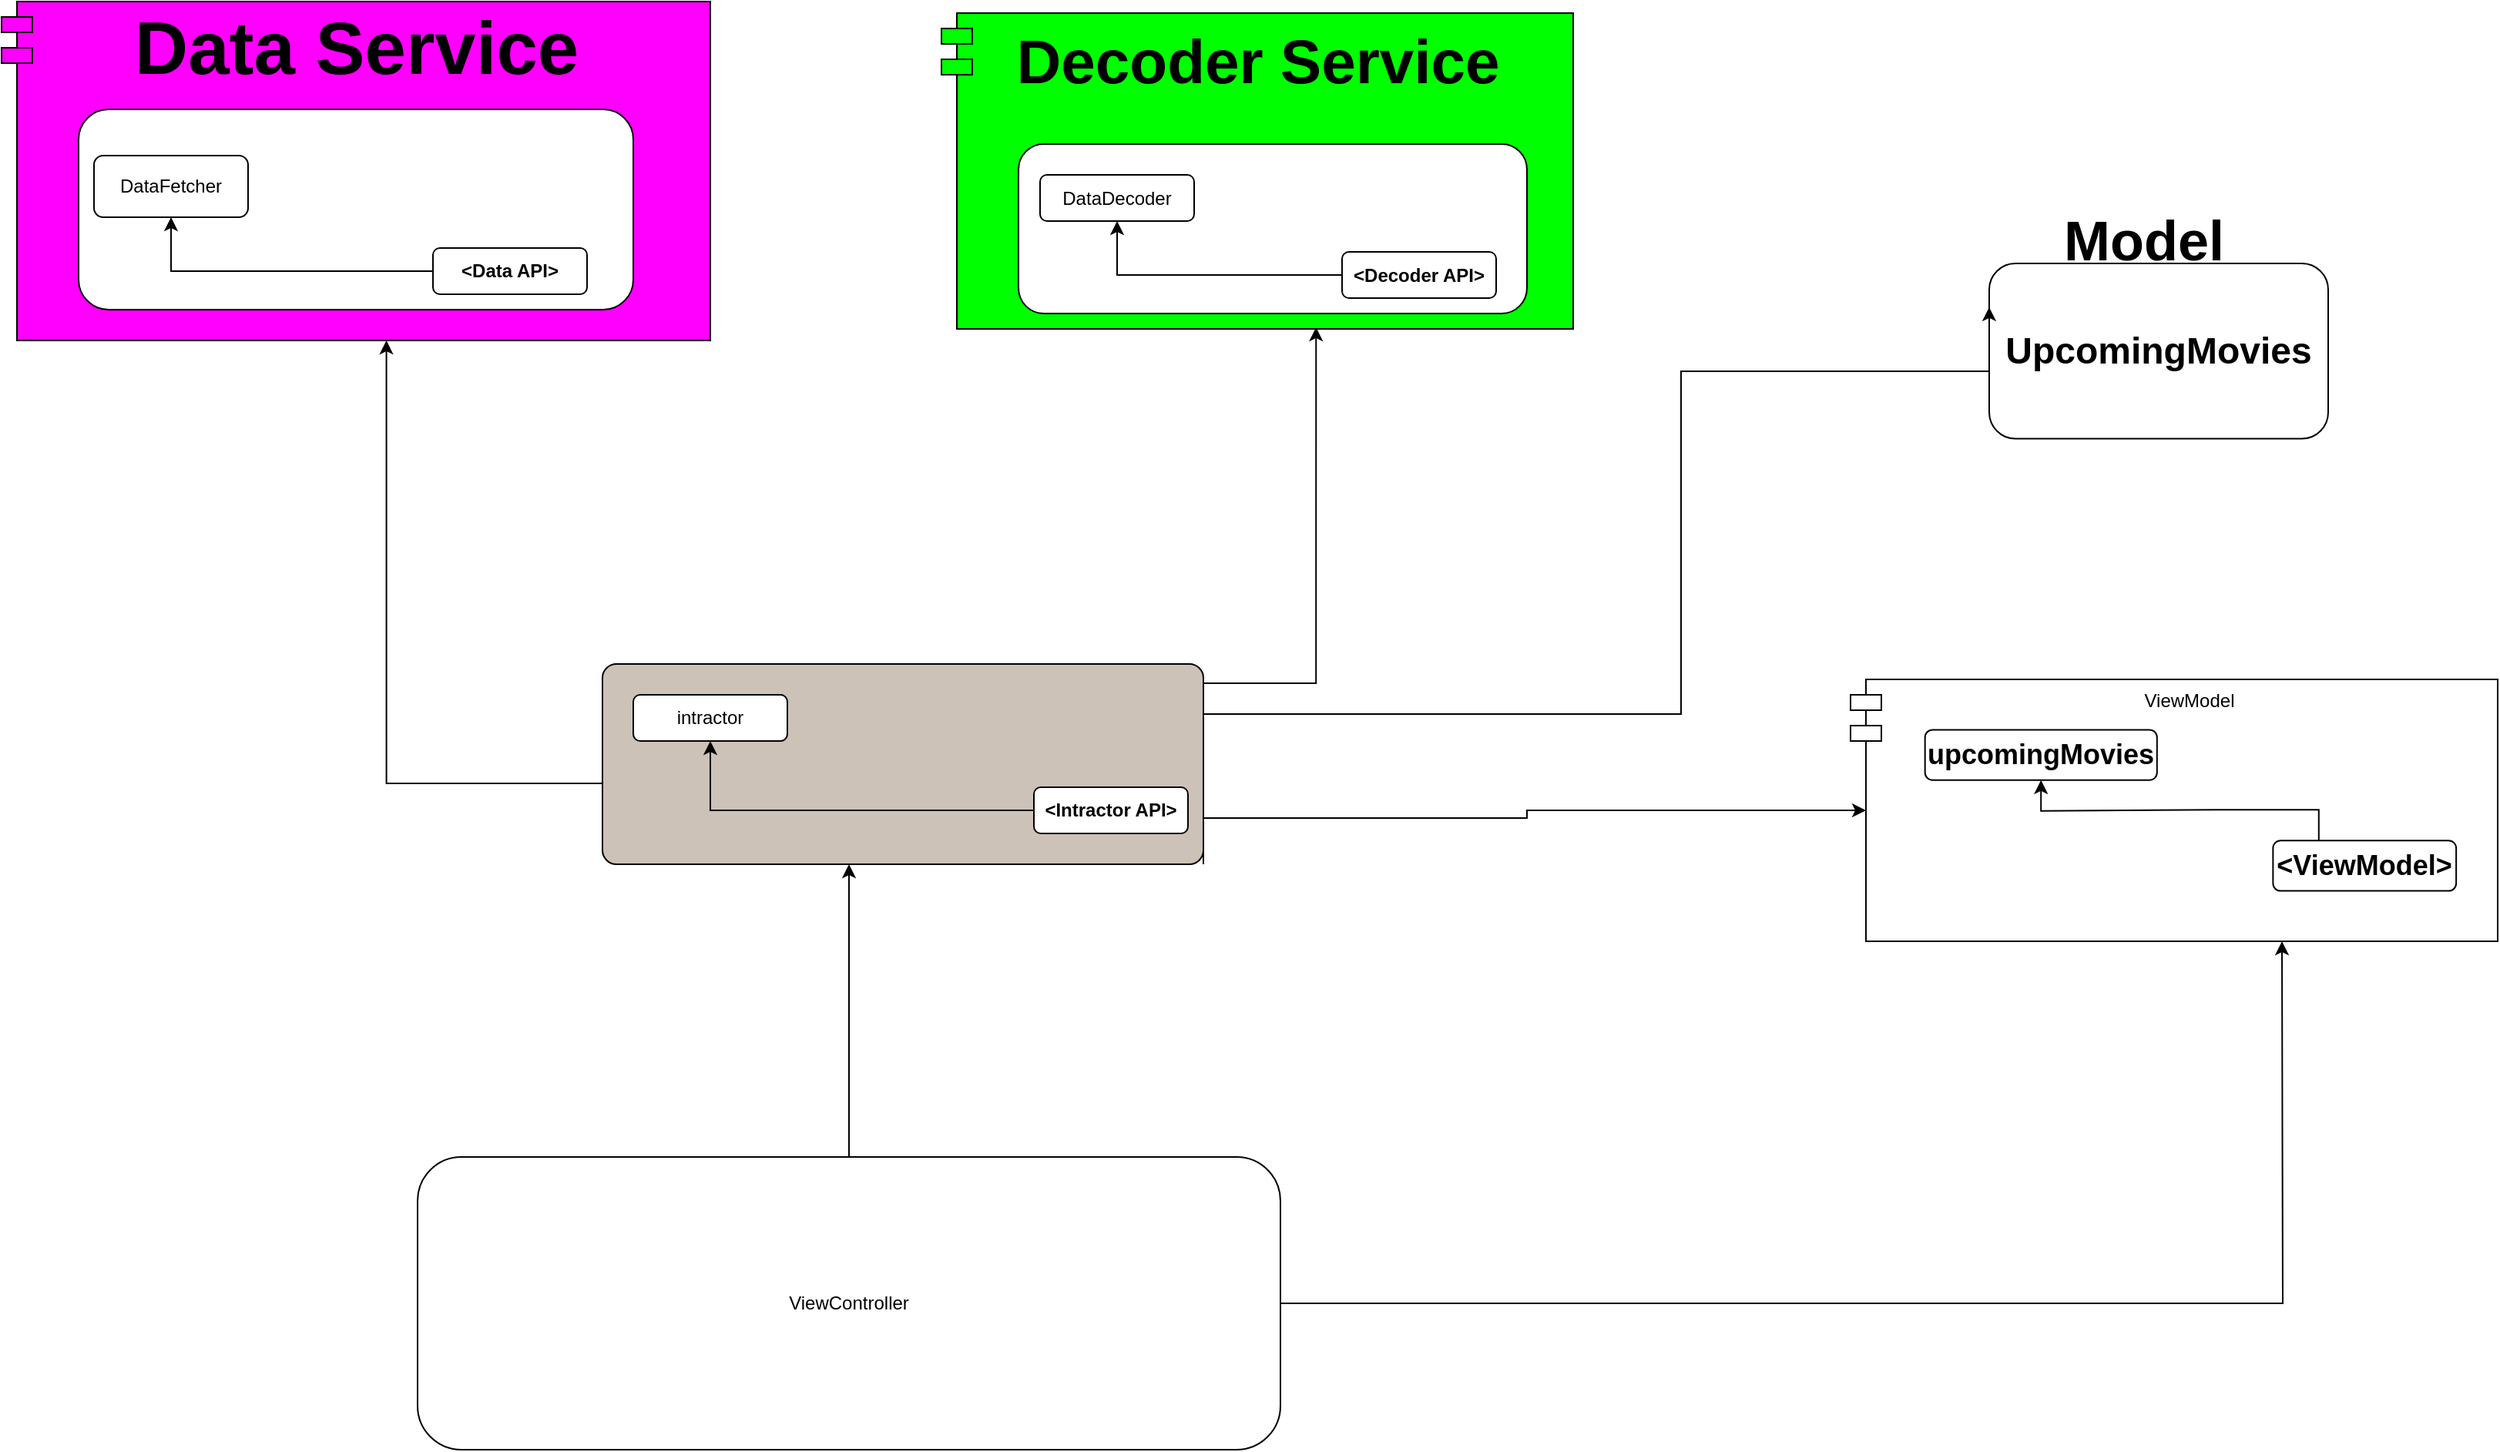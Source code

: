 <mxfile version="14.6.13" type="device" pages="2"><diagram id="UhifSF-42w1qAhomvV2c" name="Page-1"><mxGraphModel dx="3519" dy="2631" grid="1" gridSize="10" guides="1" tooltips="1" connect="1" arrows="1" fold="1" page="1" pageScale="1" pageWidth="827" pageHeight="1169" math="0" shadow="0"><root><mxCell id="0"/><mxCell id="1" parent="0"/><mxCell id="JRCIxCBR2UM5vP3-toow-10" style="edgeStyle=orthogonalEdgeStyle;rounded=0;orthogonalLoop=1;jettySize=auto;html=1;entryX=0.593;entryY=0.995;entryDx=0;entryDy=0;entryPerimeter=0;" parent="1" source="JRCIxCBR2UM5vP3-toow-3" target="JRCIxCBR2UM5vP3-toow-49" edge="1"><mxGeometry relative="1" as="geometry"><mxPoint x="10" y="-726.5" as="targetPoint"/><Array as="points"><mxPoint x="10" y="-677.5"/><mxPoint x="43" y="-677.5"/></Array></mxGeometry></mxCell><mxCell id="JRCIxCBR2UM5vP3-toow-11" style="edgeStyle=orthogonalEdgeStyle;rounded=0;orthogonalLoop=1;jettySize=auto;html=1;entryX=0.543;entryY=1;entryDx=0;entryDy=0;entryPerimeter=0;" parent="1" source="JRCIxCBR2UM5vP3-toow-3" target="JRCIxCBR2UM5vP3-toow-34" edge="1"><mxGeometry relative="1" as="geometry"><mxPoint x="-550" y="-697.5" as="targetPoint"/><Array as="points"><mxPoint x="-560" y="-612.5"/></Array></mxGeometry></mxCell><mxCell id="doRQIKTfhAvHuFWZN_qX-1" style="edgeStyle=orthogonalEdgeStyle;rounded=0;orthogonalLoop=1;jettySize=auto;html=1;" parent="1" source="JRCIxCBR2UM5vP3-toow-6" target="JRCIxCBR2UM5vP3-toow-3" edge="1"><mxGeometry relative="1" as="geometry"><Array as="points"><mxPoint x="-260" y="-480"/><mxPoint x="-260" y="-480"/></Array></mxGeometry></mxCell><mxCell id="X_9Je712PcFfxpgx6-XO-11" style="edgeStyle=orthogonalEdgeStyle;rounded=0;orthogonalLoop=1;jettySize=auto;html=1;" edge="1" parent="1" source="JRCIxCBR2UM5vP3-toow-6"><mxGeometry relative="1" as="geometry"><mxPoint x="670" y="-510" as="targetPoint"/></mxGeometry></mxCell><mxCell id="JRCIxCBR2UM5vP3-toow-6" value="ViewController" style="rounded=1;whiteSpace=wrap;html=1;" parent="1" vertex="1"><mxGeometry x="-540" y="-370" width="560" height="190" as="geometry"/></mxCell><mxCell id="ehZwfNo9x4EAYzTrg_3U-1" value="" style="group" parent="1" vertex="1" connectable="0"><mxGeometry x="-810" y="-1120" width="460" height="220" as="geometry"/></mxCell><mxCell id="JRCIxCBR2UM5vP3-toow-34" value="" style="shape=module;align=left;spacingLeft=20;align=center;verticalAlign=top;fillColor=#FF00FF;" parent="ehZwfNo9x4EAYzTrg_3U-1" vertex="1"><mxGeometry width="460" height="220" as="geometry"/></mxCell><mxCell id="JRCIxCBR2UM5vP3-toow-35" value="" style="rounded=1;whiteSpace=wrap;html=1;" parent="ehZwfNo9x4EAYzTrg_3U-1" vertex="1"><mxGeometry x="50" y="70" width="360" height="130" as="geometry"/></mxCell><mxCell id="JRCIxCBR2UM5vP3-toow-36" value="DataFetcher" style="rounded=1;whiteSpace=wrap;html=1;" parent="ehZwfNo9x4EAYzTrg_3U-1" vertex="1"><mxGeometry x="60" y="100" width="100" height="40" as="geometry"/></mxCell><mxCell id="JRCIxCBR2UM5vP3-toow-37" style="edgeStyle=orthogonalEdgeStyle;rounded=0;orthogonalLoop=1;jettySize=auto;html=1;" parent="ehZwfNo9x4EAYzTrg_3U-1" source="JRCIxCBR2UM5vP3-toow-38" target="JRCIxCBR2UM5vP3-toow-36" edge="1"><mxGeometry relative="1" as="geometry"/></mxCell><mxCell id="JRCIxCBR2UM5vP3-toow-38" value="&lt;b&gt;&amp;lt;Data API&amp;gt;&lt;/b&gt;" style="rounded=1;whiteSpace=wrap;html=1;" parent="ehZwfNo9x4EAYzTrg_3U-1" vertex="1"><mxGeometry x="280" y="160" width="100" height="30" as="geometry"/></mxCell><mxCell id="JRCIxCBR2UM5vP3-toow-42" value="&lt;b&gt;&lt;font style=&quot;font-size: 48px&quot;&gt;Data Service&lt;/font&gt;&lt;/b&gt;" style="text;html=1;resizable=0;autosize=1;align=center;verticalAlign=middle;points=[];fillColor=none;strokeColor=none;rounded=0;" parent="ehZwfNo9x4EAYzTrg_3U-1" vertex="1"><mxGeometry x="80" y="15" width="300" height="30" as="geometry"/></mxCell><mxCell id="ehZwfNo9x4EAYzTrg_3U-2" value="" style="group" parent="1" vertex="1" connectable="0"><mxGeometry x="-200" y="-1112.5" width="410" height="205" as="geometry"/></mxCell><mxCell id="JRCIxCBR2UM5vP3-toow-49" value="" style="shape=module;align=left;spacingLeft=20;align=center;verticalAlign=top;fillColor=#00FF00;" parent="ehZwfNo9x4EAYzTrg_3U-2" vertex="1"><mxGeometry width="410" height="205" as="geometry"/></mxCell><mxCell id="JRCIxCBR2UM5vP3-toow-50" value="&lt;b&gt;&lt;font style=&quot;font-size: 40px&quot;&gt;Decoder Service&lt;/font&gt;&lt;/b&gt;" style="text;html=1;resizable=0;autosize=1;align=center;verticalAlign=middle;points=[];fillColor=none;strokeColor=none;rounded=0;fontSize=40;" parent="ehZwfNo9x4EAYzTrg_3U-2" vertex="1"><mxGeometry x="40" y="5" width="330" height="50" as="geometry"/></mxCell><mxCell id="JRCIxCBR2UM5vP3-toow-51" value="" style="rounded=1;whiteSpace=wrap;html=1;" parent="ehZwfNo9x4EAYzTrg_3U-2" vertex="1"><mxGeometry x="50" y="85" width="330" height="110" as="geometry"/></mxCell><mxCell id="JRCIxCBR2UM5vP3-toow-53" value="&lt;b&gt;&amp;lt;Decoder API&amp;gt;&lt;/b&gt;" style="rounded=1;whiteSpace=wrap;html=1;" parent="ehZwfNo9x4EAYzTrg_3U-2" vertex="1"><mxGeometry x="260" y="155" width="100" height="30" as="geometry"/></mxCell><mxCell id="JRCIxCBR2UM5vP3-toow-54" value="DataDecoder" style="rounded=1;whiteSpace=wrap;html=1;" parent="ehZwfNo9x4EAYzTrg_3U-2" vertex="1"><mxGeometry x="64" y="105" width="100" height="30" as="geometry"/></mxCell><mxCell id="JRCIxCBR2UM5vP3-toow-52" style="edgeStyle=orthogonalEdgeStyle;rounded=0;orthogonalLoop=1;jettySize=auto;html=1;" parent="ehZwfNo9x4EAYzTrg_3U-2" source="JRCIxCBR2UM5vP3-toow-53" target="JRCIxCBR2UM5vP3-toow-54" edge="1"><mxGeometry relative="1" as="geometry"/></mxCell><mxCell id="ehZwfNo9x4EAYzTrg_3U-4" value="" style="group" parent="1" vertex="1" connectable="0"><mxGeometry x="-420" y="-690" width="390" height="130" as="geometry"/></mxCell><mxCell id="JRCIxCBR2UM5vP3-toow-3" value="" style="rounded=1;whiteSpace=wrap;html=1;fillColor=#CCC2B8;arcSize=7;" parent="ehZwfNo9x4EAYzTrg_3U-4" vertex="1"><mxGeometry width="390" height="130" as="geometry"/></mxCell><mxCell id="JRCIxCBR2UM5vP3-toow-29" value="&lt;b&gt;&amp;lt;Intractor API&amp;gt;&lt;/b&gt;" style="rounded=1;whiteSpace=wrap;html=1;" parent="ehZwfNo9x4EAYzTrg_3U-4" vertex="1"><mxGeometry x="280" y="80" width="100" height="30" as="geometry"/></mxCell><mxCell id="JRCIxCBR2UM5vP3-toow-30" value="intractor" style="rounded=1;whiteSpace=wrap;html=1;" parent="ehZwfNo9x4EAYzTrg_3U-4" vertex="1"><mxGeometry x="20" y="20" width="100" height="30" as="geometry"/></mxCell><mxCell id="JRCIxCBR2UM5vP3-toow-28" style="edgeStyle=orthogonalEdgeStyle;rounded=0;orthogonalLoop=1;jettySize=auto;html=1;" parent="ehZwfNo9x4EAYzTrg_3U-4" source="JRCIxCBR2UM5vP3-toow-29" target="JRCIxCBR2UM5vP3-toow-30" edge="1"><mxGeometry relative="1" as="geometry"/></mxCell><mxCell id="X_9Je712PcFfxpgx6-XO-9" value="" style="group" vertex="1" connectable="0" parent="1"><mxGeometry x="390" y="-680" width="420" height="170" as="geometry"/></mxCell><mxCell id="X_9Je712PcFfxpgx6-XO-4" value="ViewModel&#10;" style="shape=module;align=left;spacingLeft=20;align=center;verticalAlign=top;" vertex="1" parent="X_9Je712PcFfxpgx6-XO-9"><mxGeometry width="420" height="170" as="geometry"/></mxCell><mxCell id="X_9Je712PcFfxpgx6-XO-5" value="&lt;b&gt;&lt;font style=&quot;font-size: 18px&quot;&gt;&amp;lt;ViewModel&amp;gt;&lt;/font&gt;&lt;/b&gt;" style="rounded=1;whiteSpace=wrap;html=1;" vertex="1" parent="X_9Je712PcFfxpgx6-XO-9"><mxGeometry x="274.189" y="104.615" width="118.868" height="32.692" as="geometry"/></mxCell><mxCell id="X_9Je712PcFfxpgx6-XO-7" value="&lt;span style=&quot;font-size: 18px&quot;&gt;&lt;b&gt;upcomingMovies&lt;/b&gt;&lt;/span&gt;" style="rounded=1;whiteSpace=wrap;html=1;" vertex="1" parent="X_9Je712PcFfxpgx6-XO-9"><mxGeometry x="48.34" y="32.692" width="150.566" height="32.692" as="geometry"/></mxCell><mxCell id="X_9Je712PcFfxpgx6-XO-8" style="edgeStyle=orthogonalEdgeStyle;rounded=0;orthogonalLoop=1;jettySize=auto;html=1;exitX=0.25;exitY=0;exitDx=0;exitDy=0;entryX=0.5;entryY=1;entryDx=0;entryDy=0;" edge="1" parent="X_9Je712PcFfxpgx6-XO-9" source="X_9Je712PcFfxpgx6-XO-5" target="X_9Je712PcFfxpgx6-XO-7"><mxGeometry relative="1" as="geometry"/></mxCell><mxCell id="X_9Je712PcFfxpgx6-XO-10" value="" style="group" vertex="1" connectable="0" parent="1"><mxGeometry x="480" y="-976.25" width="220" height="140" as="geometry"/></mxCell><mxCell id="X_9Je712PcFfxpgx6-XO-2" value="&lt;span&gt;&lt;b&gt;&lt;font style=&quot;font-size: 24px&quot;&gt;UpcomingMovies&lt;/font&gt;&lt;/b&gt;&lt;/span&gt;" style="rounded=1;whiteSpace=wrap;html=1;" vertex="1" parent="X_9Je712PcFfxpgx6-XO-10"><mxGeometry y="26.25" width="220" height="113.75" as="geometry"/></mxCell><mxCell id="X_9Je712PcFfxpgx6-XO-3" value="&lt;b&gt;&lt;font style=&quot;font-size: 36px&quot;&gt;Model&lt;/font&gt;&lt;/b&gt;" style="text;html=1;resizable=0;autosize=1;align=center;verticalAlign=middle;points=[];fillColor=none;strokeColor=none;rounded=0;" vertex="1" parent="X_9Je712PcFfxpgx6-XO-10"><mxGeometry x="40" y="-3.75" width="120" height="30" as="geometry"/></mxCell><mxCell id="OTCvDipKsR7R1fc1cQFX-1" style="edgeStyle=orthogonalEdgeStyle;rounded=0;orthogonalLoop=1;jettySize=auto;html=1;exitX=1;exitY=0.25;exitDx=0;exitDy=0;entryX=0;entryY=0.25;entryDx=0;entryDy=0;" edge="1" parent="1" source="JRCIxCBR2UM5vP3-toow-3" target="X_9Je712PcFfxpgx6-XO-2"><mxGeometry relative="1" as="geometry"><Array as="points"><mxPoint x="280" y="-657"/><mxPoint x="280" y="-880"/><mxPoint x="480" y="-880"/></Array></mxGeometry></mxCell><mxCell id="OTCvDipKsR7R1fc1cQFX-2" style="edgeStyle=orthogonalEdgeStyle;rounded=0;orthogonalLoop=1;jettySize=auto;html=1;exitX=1;exitY=1;exitDx=0;exitDy=0;entryX=0;entryY=0.5;entryDx=10;entryDy=0;entryPerimeter=0;" edge="1" parent="1" source="JRCIxCBR2UM5vP3-toow-3" target="X_9Je712PcFfxpgx6-XO-4"><mxGeometry relative="1" as="geometry"><Array as="points"><mxPoint x="-30" y="-590"/><mxPoint x="180" y="-590"/><mxPoint x="180" y="-595"/></Array></mxGeometry></mxCell></root></mxGraphModel></diagram><diagram id="HdNZR1S5MDNft-mWd_tq" name="Page-2"><mxGraphModel dx="7557" dy="4824" grid="1" gridSize="10" guides="1" tooltips="1" connect="1" arrows="1" fold="1" page="1" pageScale="1" pageWidth="827" pageHeight="1169" math="0" shadow="1"><root><mxCell id="1kyIAP5yJ7sOfeCTXV9k-0"/><mxCell id="1kyIAP5yJ7sOfeCTXV9k-1" parent="1kyIAP5yJ7sOfeCTXV9k-0"/><mxCell id="DcD7GZhykRlPcKf7Xhi2-11" value="DataService" style="shape=module;align=left;spacingLeft=20;align=center;verticalAlign=top;fillColor=#FFFFFF;container=0;" parent="1kyIAP5yJ7sOfeCTXV9k-1" vertex="1"><mxGeometry x="-810" y="-1140" width="340" height="250" as="geometry"/></mxCell><mxCell id="DcD7GZhykRlPcKf7Xhi2-13" value="RemoteFetcher: DATAFetcherAPI" style="swimlane;fontStyle=1;align=center;verticalAlign=top;childLayout=stackLayout;horizontal=1;startSize=26;horizontalStack=0;resizeParent=1;resizeParentMax=0;resizeLast=0;collapsible=1;marginBottom=0;fillColor=#FFFFFF;container=0;" parent="1kyIAP5yJ7sOfeCTXV9k-1" vertex="1"><mxGeometry x="-760" y="-980" width="270" height="60" as="geometry"><mxRectangle x="-200" y="20" width="160" height="26" as="alternateBounds"/></mxGeometry></mxCell><mxCell id="DcD7GZhykRlPcKf7Xhi2-16" value="&lt;p style=&quot;margin: 0px ; margin-top: 4px ; text-align: center&quot;&gt;&lt;i&gt;&amp;lt;&amp;lt;Protocol&amp;gt;&amp;gt;&lt;/i&gt;&lt;br&gt;&lt;b&gt;DATAFetcherAPI&lt;/b&gt;&lt;/p&gt;&lt;hr size=&quot;1&quot;&gt;&lt;p style=&quot;margin: 0px ; margin-left: 4px&quot;&gt;+ func load(URL, @escaping (Data?, Error?) -&amp;gt;())&lt;br&gt;&lt;br&gt;&lt;/p&gt;" style="verticalAlign=top;align=left;overflow=fill;fontSize=12;fontFamily=Helvetica;html=1;fillColor=#FFFFFF;container=0;" parent="1kyIAP5yJ7sOfeCTXV9k-1" vertex="1"><mxGeometry x="-760" y="-1110" width="270" height="76" as="geometry"/></mxCell><mxCell id="DcD7GZhykRlPcKf7Xhi2-12" style="edgeStyle=orthogonalEdgeStyle;rounded=0;orthogonalLoop=1;jettySize=auto;html=1;entryX=0.482;entryY=0.98;entryDx=0;entryDy=0;entryPerimeter=0;" parent="1kyIAP5yJ7sOfeCTXV9k-1" source="DcD7GZhykRlPcKf7Xhi2-13" target="DcD7GZhykRlPcKf7Xhi2-16" edge="1"><mxGeometry x="-810" y="-1140" as="geometry"/></mxCell><mxCell id="DcD7GZhykRlPcKf7Xhi2-14" value="" style="line;strokeWidth=1;fillColor=none;align=left;verticalAlign=middle;spacingTop=-1;spacingLeft=3;spacingRight=3;rotatable=0;labelPosition=right;points=[];portConstraint=eastwest;container=0;" parent="1kyIAP5yJ7sOfeCTXV9k-1" vertex="1"><mxGeometry x="-760" y="-954" width="270" height="8" as="geometry"/></mxCell><mxCell id="DcD7GZhykRlPcKf7Xhi2-15" value="func load(URL, @escaping (Data?, Error?) -&gt;())" style="text;strokeColor=none;fillColor=none;align=left;verticalAlign=top;spacingLeft=4;spacingRight=4;overflow=hidden;rotatable=0;points=[[0,0.5],[1,0.5]];portConstraint=eastwest;container=0;" parent="1kyIAP5yJ7sOfeCTXV9k-1" vertex="1"><mxGeometry x="-760" y="-946" width="270" height="26" as="geometry"/></mxCell><mxCell id="4qxVSh-w7b2fWSFn4HQ2-100" value="" style="group" vertex="1" connectable="0" parent="1kyIAP5yJ7sOfeCTXV9k-1"><mxGeometry x="-800" y="-540" width="510" height="260" as="geometry"/></mxCell><mxCell id="4qxVSh-w7b2fWSFn4HQ2-41" value="UpcomingMovies: ViewModel" style="swimlane;fontStyle=0;childLayout=stackLayout;horizontal=1;startSize=26;fillColor=none;horizontalStack=0;resizeParent=1;resizeParentMax=0;resizeLast=0;collapsible=1;marginBottom=0;container=0;" vertex="1" parent="4qxVSh-w7b2fWSFn4HQ2-100"><mxGeometry x="15.3" y="140" width="187" height="100" as="geometry"/></mxCell><mxCell id="4qxVSh-w7b2fWSFn4HQ2-42" value="+ title: String&#10;+ release_date: String&#10;+ rating: Double&#10;+ posterPath: String" style="text;strokeColor=none;fillColor=none;align=left;verticalAlign=top;spacingLeft=4;spacingRight=4;overflow=hidden;rotatable=0;points=[[0,0.5],[1,0.5]];portConstraint=eastwest;container=0;" vertex="1" parent="4qxVSh-w7b2fWSFn4HQ2-100"><mxGeometry x="15.3" y="166" width="187" height="74" as="geometry"/></mxCell><mxCell id="4qxVSh-w7b2fWSFn4HQ2-30" style="edgeStyle=orthogonalEdgeStyle;rounded=0;orthogonalLoop=1;jettySize=auto;html=1;exitX=1.003;exitY=0.298;exitDx=0;exitDy=0;exitPerimeter=0;" edge="1" parent="4qxVSh-w7b2fWSFn4HQ2-100" source="4qxVSh-w7b2fWSFn4HQ2-42" target="4qxVSh-w7b2fWSFn4HQ2-29"><mxGeometry x="-627.938" y="-225.581" as="geometry"><mxPoint x="239.594" y="194.11" as="sourcePoint"/></mxGeometry></mxCell><mxCell id="4qxVSh-w7b2fWSFn4HQ2-16" value="" style="shape=module;align=left;spacingLeft=20;align=center;verticalAlign=top;fillColor=none;container=0;" vertex="1" parent="4qxVSh-w7b2fWSFn4HQ2-100"><mxGeometry width="510" height="260" as="geometry"/></mxCell><mxCell id="4qxVSh-w7b2fWSFn4HQ2-29" value="&lt;p style=&quot;margin: 0px ; margin-top: 4px ; text-align: center&quot;&gt;&lt;i&gt;&amp;lt;&amp;lt;&lt;b&gt;Protocol&lt;/b&gt;&amp;gt;&amp;gt;&lt;/i&gt;&lt;br&gt;&lt;b&gt;ViewModel&lt;/b&gt;&lt;/p&gt;&lt;hr size=&quot;1&quot;&gt;&lt;p style=&quot;margin: 0px ; margin-left: 4px&quot;&gt;+ posterPath: String&lt;/p&gt;&lt;p style=&quot;margin: 0px ; margin-left: 4px&quot;&gt;+ title: String&lt;/p&gt;&lt;p style=&quot;margin: 0px ; margin-left: 4px&quot;&gt;+ release_date: String&lt;/p&gt;&lt;p style=&quot;margin: 0px ; margin-left: 4px&quot;&gt;+ rating: Double&lt;/p&gt;&lt;p style=&quot;margin: 0px ; margin-left: 4px&quot;&gt;&lt;br&gt;&lt;/p&gt;&lt;p style=&quot;margin: 0px ; margin-left: 4px&quot;&gt;&lt;br&gt;&lt;/p&gt;" style="verticalAlign=top;align=left;overflow=fill;fontSize=12;fontFamily=Helvetica;html=1;fillColor=none;container=0;" vertex="1" parent="4qxVSh-w7b2fWSFn4HQ2-100"><mxGeometry x="310" y="20.0" width="181.05" height="110.47" as="geometry"/></mxCell><mxCell id="4qxVSh-w7b2fWSFn4HQ2-101" value="" style="group" vertex="1" connectable="0" parent="1kyIAP5yJ7sOfeCTXV9k-1"><mxGeometry x="-810" y="-250" width="510" height="230" as="geometry"/></mxCell><mxCell id="4qxVSh-w7b2fWSFn4HQ2-90" value="UI" style="shape=module;align=left;spacingLeft=20;align=center;verticalAlign=top;fillColor=none;container=0;" vertex="1" parent="4qxVSh-w7b2fWSFn4HQ2-101"><mxGeometry width="510" height="230" as="geometry"/></mxCell><mxCell id="4qxVSh-w7b2fWSFn4HQ2-91" value="ViewController: UIViewController" style="swimlane;fontStyle=1;align=center;verticalAlign=top;childLayout=stackLayout;horizontal=1;startSize=26;horizontalStack=0;resizeParent=1;resizeParentMax=0;resizeLast=0;collapsible=1;marginBottom=0;fillColor=none;container=0;" vertex="1" parent="4qxVSh-w7b2fWSFn4HQ2-101"><mxGeometry x="77.273" y="90" width="386.364" height="120" as="geometry"/></mxCell><mxCell id="4qxVSh-w7b2fWSFn4HQ2-95" value="&lt;b&gt;&lt;font style=&quot;font-size: 24px&quot;&gt;UIKIT&lt;/font&gt;&lt;/b&gt;" style="text;html=1;resizable=0;autosize=1;align=center;verticalAlign=middle;points=[];fillColor=none;strokeColor=none;rounded=0;container=0;" vertex="1" parent="4qxVSh-w7b2fWSFn4HQ2-101"><mxGeometry x="200.909" y="60" width="80" height="20" as="geometry"/></mxCell><mxCell id="4qxVSh-w7b2fWSFn4HQ2-92" value="+ tableView: UITableView&#10;- intractor: Inreactor&#10;- viewModel: ViewModel&#10;" style="text;strokeColor=none;fillColor=none;align=left;verticalAlign=top;spacingLeft=4;spacingRight=4;overflow=hidden;rotatable=0;points=[[0,0.5],[1,0.5]];portConstraint=eastwest;container=0;" vertex="1" parent="4qxVSh-w7b2fWSFn4HQ2-101"><mxGeometry x="77.273" y="116" width="386.364" height="54" as="geometry"/></mxCell><mxCell id="4qxVSh-w7b2fWSFn4HQ2-93" value="" style="line;strokeWidth=1;fillColor=none;align=left;verticalAlign=middle;spacingTop=-1;spacingLeft=3;spacingRight=3;rotatable=0;labelPosition=right;points=[];portConstraint=eastwest;container=0;" vertex="1" parent="4qxVSh-w7b2fWSFn4HQ2-101"><mxGeometry x="77.273" y="170" width="386.364" height="8" as="geometry"/></mxCell><mxCell id="4qxVSh-w7b2fWSFn4HQ2-94" value="+ loadData(using url : URL) -&gt; ViewModel&#10;&#10;&#10;" style="text;strokeColor=none;fillColor=none;align=left;verticalAlign=top;spacingLeft=4;spacingRight=4;overflow=hidden;rotatable=0;points=[[0,0.5],[1,0.5]];portConstraint=eastwest;container=0;" vertex="1" parent="4qxVSh-w7b2fWSFn4HQ2-101"><mxGeometry x="77.273" y="178" width="386.364" height="32" as="geometry"/></mxCell><mxCell id="4qxVSh-w7b2fWSFn4HQ2-104" value="" style="group" vertex="1" connectable="0" parent="1kyIAP5yJ7sOfeCTXV9k-1"><mxGeometry x="-810" y="-860" width="600" height="280" as="geometry"/></mxCell><mxCell id="4qxVSh-w7b2fWSFn4HQ2-32" value="" style="shape=module;align=left;spacingLeft=20;align=center;verticalAlign=top;fillColor=none;container=0;" vertex="1" parent="4qxVSh-w7b2fWSFn4HQ2-104"><mxGeometry y="-10" width="600" height="279.23" as="geometry"/></mxCell><mxCell id="4qxVSh-w7b2fWSFn4HQ2-38" value="&lt;p style=&quot;margin: 0px ; margin-top: 4px ; text-align: center&quot;&gt;&lt;i&gt;&amp;lt;&amp;lt;&lt;b&gt;Protocol&lt;/b&gt;&amp;gt;&amp;gt;&lt;/i&gt;&lt;br&gt;&lt;b&gt;Intractor&lt;/b&gt;&lt;/p&gt;&lt;hr size=&quot;1&quot;&gt;&lt;p style=&quot;margin: 0px ; margin-left: 4px&quot;&gt;+ loadData(from url: URL) -&amp;gt; ViewModel&lt;/p&gt;&lt;p style=&quot;margin: 0px ; margin-left: 4px&quot;&gt;&lt;br&gt;&lt;/p&gt;" style="verticalAlign=top;align=left;overflow=fill;fontSize=12;fontFamily=Helvetica;html=1;fillColor=none;container=0;" vertex="1" parent="4qxVSh-w7b2fWSFn4HQ2-104"><mxGeometry x="330" y="-0.003" width="240" height="69.453" as="geometry"/></mxCell><mxCell id="4qxVSh-w7b2fWSFn4HQ2-39" style="edgeStyle=orthogonalEdgeStyle;rounded=0;orthogonalLoop=1;jettySize=auto;html=1;" edge="1" parent="4qxVSh-w7b2fWSFn4HQ2-104" source="4qxVSh-w7b2fWSFn4HQ2-35" target="4qxVSh-w7b2fWSFn4HQ2-38"><mxGeometry x="-720" y="-924.848" as="geometry"/></mxCell><mxCell id="4qxVSh-w7b2fWSFn4HQ2-103" value="" style="group" vertex="1" connectable="0" parent="4qxVSh-w7b2fWSFn4HQ2-104"><mxGeometry x="47" y="86.154" width="350" height="172.308" as="geometry"/></mxCell><mxCell id="4qxVSh-w7b2fWSFn4HQ2-35" value="+ decoder: DecoderAPI&#10;+ dataLoader: DataFetcherAPI&#10;&#10;&#10;" style="text;strokeColor=none;fillColor=none;align=left;verticalAlign=top;spacingLeft=4;spacingRight=4;overflow=hidden;rotatable=0;points=[[0,0.5],[1,0.5]];portConstraint=eastwest;container=0;" vertex="1" parent="4qxVSh-w7b2fWSFn4HQ2-103"><mxGeometry y="32.322" width="350" height="50.487" as="geometry"/></mxCell><mxCell id="4qxVSh-w7b2fWSFn4HQ2-36" value="" style="line;strokeWidth=1;fillColor=none;align=left;verticalAlign=middle;spacingTop=-1;spacingLeft=3;spacingRight=3;rotatable=0;labelPosition=right;points=[];portConstraint=eastwest;container=0;" vertex="1" parent="4qxVSh-w7b2fWSFn4HQ2-103"><mxGeometry y="82.809" width="350" height="9.179" as="geometry"/></mxCell><mxCell id="4qxVSh-w7b2fWSFn4HQ2-37" value="+ loadData(from url: URL) -&gt; ViewModel&#10;- load(from url: URL) -&gt; Data&#10;- decode(data: Data) -&gt; Model&#10;- buildViewModel(from Model) -&gt; ViewModel" style="text;strokeColor=none;fillColor=none;align=left;verticalAlign=top;spacingLeft=4;spacingRight=4;overflow=hidden;rotatable=0;points=[[0,0.5],[1,0.5]];portConstraint=eastwest;container=0;" vertex="1" parent="4qxVSh-w7b2fWSFn4HQ2-103"><mxGeometry y="91.988" width="350" height="80.32" as="geometry"/></mxCell><mxCell id="4qxVSh-w7b2fWSFn4HQ2-34" value="VCIntractor: Intractor" style="swimlane;fontStyle=1;align=center;verticalAlign=top;childLayout=stackLayout;horizontal=1;startSize=26;horizontalStack=0;resizeParent=1;resizeParentMax=0;resizeLast=0;collapsible=1;marginBottom=0;fillColor=none;container=0;" vertex="1" parent="4qxVSh-w7b2fWSFn4HQ2-103"><mxGeometry width="350" height="165.498" as="geometry"/></mxCell><mxCell id="s_Yl9e2CeMTQiv_r_vm1-0" value="Untitled Layer" parent="1kyIAP5yJ7sOfeCTXV9k-0"/><mxCell id="s_Yl9e2CeMTQiv_r_vm1-2" value="" style="group" parent="s_Yl9e2CeMTQiv_r_vm1-0" vertex="1" connectable="0"><mxGeometry x="-390" y="-1140" width="377" height="250" as="geometry"/></mxCell><mxCell id="s_Yl9e2CeMTQiv_r_vm1-3" value="Decoder Service" style="shape=module;align=left;spacingLeft=20;align=center;verticalAlign=top;fillColor=#FFFFFF;" parent="s_Yl9e2CeMTQiv_r_vm1-2" vertex="1"><mxGeometry width="377" height="250" as="geometry"/></mxCell><mxCell id="s_Yl9e2CeMTQiv_r_vm1-10" style="edgeStyle=orthogonalEdgeStyle;rounded=0;orthogonalLoop=1;jettySize=auto;html=1;entryX=0.5;entryY=1;entryDx=0;entryDy=0;" parent="s_Yl9e2CeMTQiv_r_vm1-2" source="s_Yl9e2CeMTQiv_r_vm1-4" target="s_Yl9e2CeMTQiv_r_vm1-9" edge="1"><mxGeometry relative="1" as="geometry"/></mxCell><mxCell id="s_Yl9e2CeMTQiv_r_vm1-4" value="DataFetcher: DataAPI" style="swimlane;fontStyle=1;align=center;verticalAlign=top;childLayout=stackLayout;horizontal=1;startSize=26;horizontalStack=0;resizeParent=1;resizeParentMax=0;resizeLast=0;collapsible=1;marginBottom=0;fillColor=#FFFFFF;" parent="s_Yl9e2CeMTQiv_r_vm1-2" vertex="1"><mxGeometry x="52.365" y="160" width="305.785" height="60" as="geometry"><mxRectangle x="-200" y="20" width="160" height="26" as="alternateBounds"/></mxGeometry></mxCell><mxCell id="s_Yl9e2CeMTQiv_r_vm1-5" value="" style="line;strokeWidth=1;fillColor=none;align=left;verticalAlign=middle;spacingTop=-1;spacingLeft=3;spacingRight=3;rotatable=0;labelPosition=right;points=[];portConstraint=eastwest;" parent="s_Yl9e2CeMTQiv_r_vm1-4" vertex="1"><mxGeometry y="26" width="305.785" height="8" as="geometry"/></mxCell><mxCell id="s_Yl9e2CeMTQiv_r_vm1-6" value="  + func decode&lt;T: Decodable&gt;(Data,(T?, Error?) -&gt; () )" style="text;strokeColor=none;fillColor=none;align=left;verticalAlign=top;spacingLeft=4;spacingRight=4;overflow=hidden;rotatable=0;points=[[0,0.5],[1,0.5]];portConstraint=eastwest;" parent="s_Yl9e2CeMTQiv_r_vm1-4" vertex="1"><mxGeometry y="34" width="305.785" height="26" as="geometry"/></mxCell><mxCell id="s_Yl9e2CeMTQiv_r_vm1-9" value="&lt;p style=&quot;margin: 0px ; margin-top: 4px ; text-align: center&quot;&gt;&lt;i&gt;&amp;lt;&amp;lt;Protocol&amp;gt;&amp;gt;&lt;/i&gt;&lt;br&gt;&lt;b&gt;DecoderAPI&lt;/b&gt;&lt;/p&gt;&lt;hr size=&quot;1&quot;&gt;&lt;p style=&quot;margin: 0px ; margin-left: 4px&quot;&gt;&lt;span class=&quot;pl-en&quot; style=&quot;box-sizing: border-box&quot;&gt;&amp;nbsp; +&amp;nbsp;&lt;b&gt;func&lt;/b&gt;&amp;nbsp;decode&lt;/span&gt;&lt;span style=&quot;color: rgb(36 , 41 , 46) ; background-color: rgb(255 , 255 , 255)&quot;&gt;&amp;lt;T&lt;/span&gt;&lt;span style=&quot;color: rgb(36 , 41 , 46) ; background-color: rgb(255 , 255 , 255)&quot;&gt;:&amp;nbsp;&lt;/span&gt;&lt;span class=&quot;pl-e&quot; style=&quot;box-sizing: border-box&quot;&gt;Decodable&lt;/span&gt;&lt;span style=&quot;color: rgb(36 , 41 , 46) ; background-color: rgb(255 , 255 , 255)&quot;&gt;&amp;gt;(&lt;/span&gt;&lt;span style=&quot;color: rgb(36 , 41 , 46) ; background-color: rgb(255 , 255 , 255)&quot;&gt;Data,&lt;/span&gt;&lt;span style=&quot;color: rgb(36 , 41 , 46) ; background-color: rgb(255 , 255 , 255)&quot;&gt;(T&lt;/span&gt;&lt;span class=&quot;pl-k&quot; style=&quot;box-sizing: border-box&quot;&gt;?&lt;/span&gt;&lt;span style=&quot;color: rgb(36 , 41 , 46) ; background-color: rgb(255 , 255 , 255)&quot;&gt;,&amp;nbsp;&lt;/span&gt;&lt;span class=&quot;pl-c1&quot; style=&quot;box-sizing: border-box&quot;&gt;Error&lt;/span&gt;&lt;span class=&quot;pl-k&quot; style=&quot;box-sizing: border-box&quot;&gt;?&lt;/span&gt;&lt;span style=&quot;color: rgb(36 , 41 , 46) ; background-color: rgb(255 , 255 , 255)&quot;&gt;)&amp;nbsp;&lt;/span&gt;&lt;span class=&quot;pl-k&quot; style=&quot;box-sizing: border-box&quot;&gt;-&amp;gt;&lt;/span&gt;&lt;span style=&quot;color: rgb(36 , 41 , 46) ; background-color: rgb(255 , 255 , 255)&quot;&gt;&amp;nbsp;&lt;/span&gt;&lt;span&gt;()&lt;/span&gt;&lt;span style=&quot;color: rgb(36 , 41 , 46) ; background-color: rgb(255 , 255 , 255)&quot;&gt;&amp;nbsp;)&lt;/span&gt;&lt;br&gt;&lt;/p&gt;" style="verticalAlign=top;align=left;overflow=fill;fontSize=12;fontFamily=Helvetica;html=1;fillColor=none;" parent="s_Yl9e2CeMTQiv_r_vm1-2" vertex="1"><mxGeometry x="38.228" y="30" width="311.025" height="70" as="geometry"/></mxCell></root></mxGraphModel></diagram></mxfile>